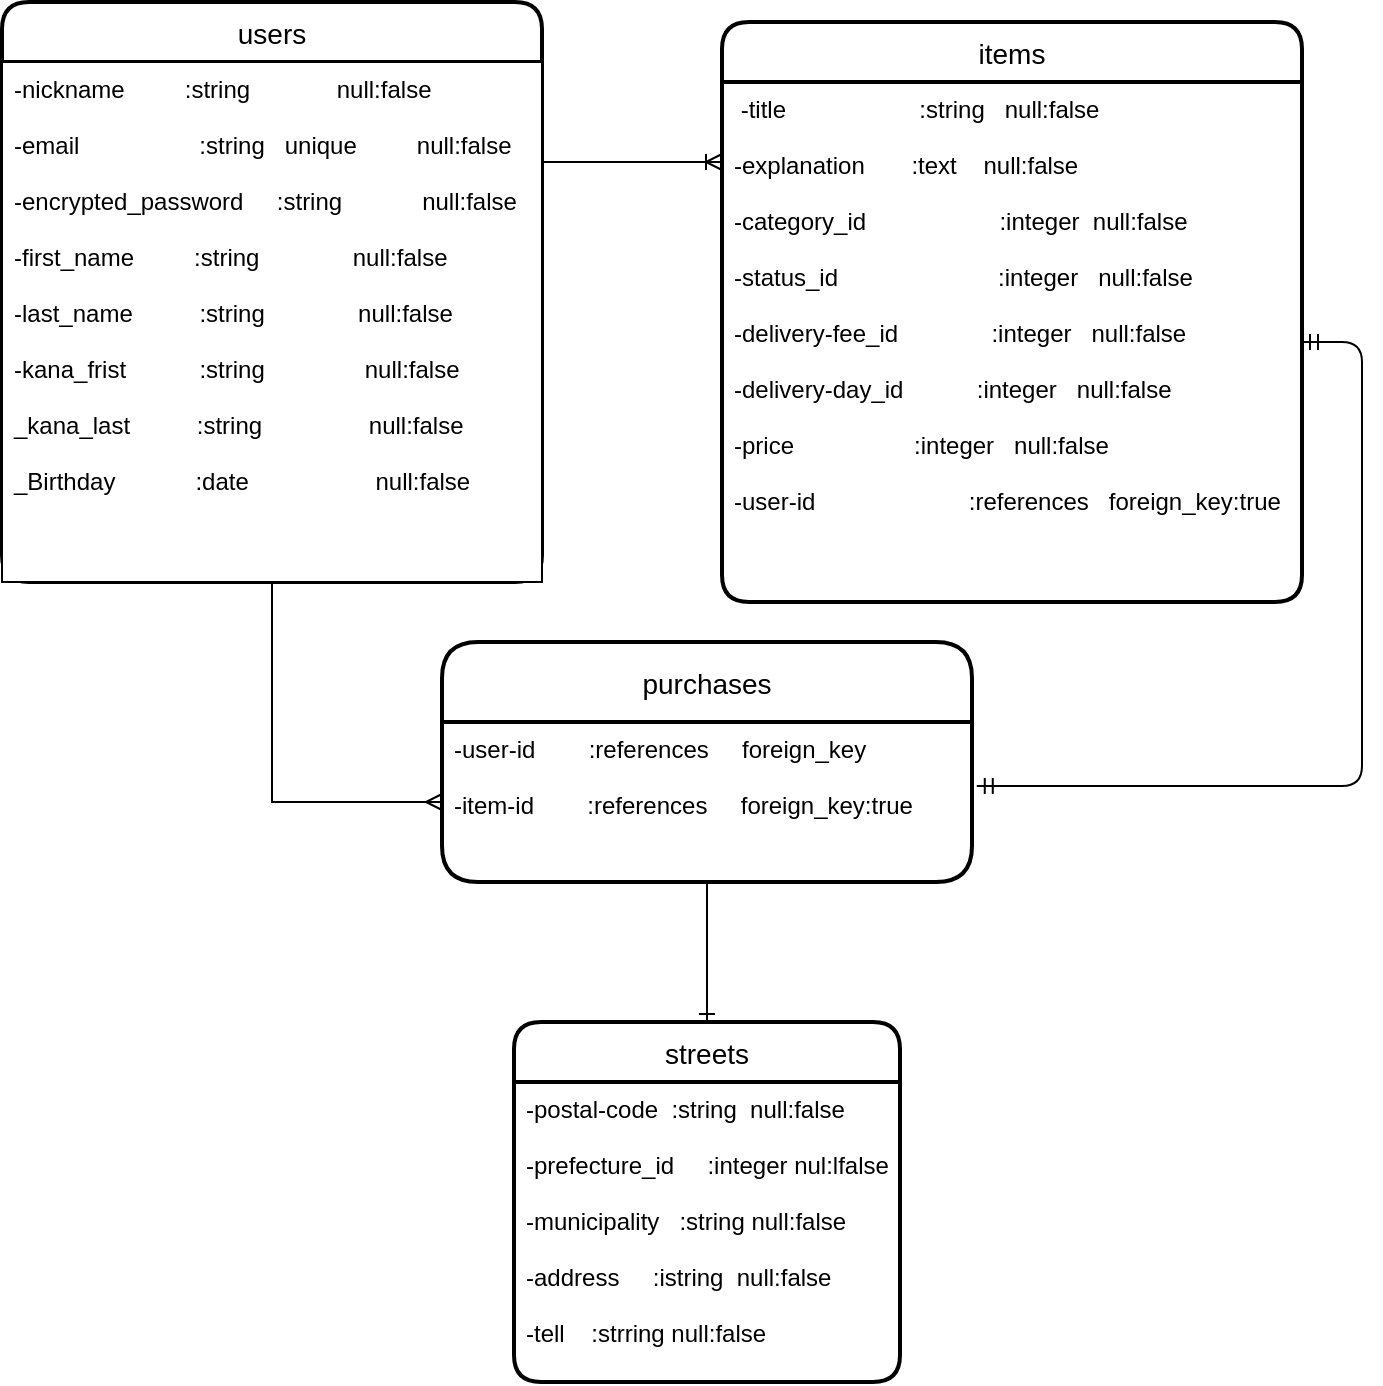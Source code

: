<mxfile version="13.6.5">
    <diagram id="rfZwEmLnuB5WNBPeV_9B" name="ページ1">
        <mxGraphModel dx="1748" dy="1849" grid="1" gridSize="10" guides="1" tooltips="1" connect="1" arrows="1" fold="1" page="1" pageScale="1" pageWidth="827" pageHeight="1169" math="0" shadow="0">
            <root>
                <mxCell id="0"/>
                <mxCell id="1" parent="0"/>
                <mxCell id="75" style="edgeStyle=orthogonalEdgeStyle;rounded=0;orthogonalLoop=1;jettySize=auto;html=1;exitX=0.5;exitY=1;exitDx=0;exitDy=0;entryX=0;entryY=0.5;entryDx=0;entryDy=0;endArrow=ERmany;endFill=0;" parent="1" source="42" target="58" edge="1">
                    <mxGeometry relative="1" as="geometry"/>
                </mxCell>
                <mxCell id="64" value="" style="edgeStyle=entityRelationEdgeStyle;fontSize=12;html=1;endArrow=ERoneToMany;" parent="1" edge="1">
                    <mxGeometry width="100" height="100" relative="1" as="geometry">
                        <mxPoint x="-550" y="-940" as="sourcePoint"/>
                        <mxPoint x="-360" y="-940" as="targetPoint"/>
                    </mxGeometry>
                </mxCell>
                <mxCell id="76" value="" style="edgeStyle=entityRelationEdgeStyle;fontSize=12;html=1;endArrow=ERmandOne;startArrow=ERmandOne;exitX=1.009;exitY=0.4;exitDx=0;exitDy=0;exitPerimeter=0;" parent="1" source="58" target="48" edge="1">
                    <mxGeometry width="100" height="100" relative="1" as="geometry">
                        <mxPoint x="-440" y="-640" as="sourcePoint"/>
                        <mxPoint x="-340" y="-740" as="targetPoint"/>
                    </mxGeometry>
                </mxCell>
                <mxCell id="84" style="edgeStyle=orthogonalEdgeStyle;rounded=0;orthogonalLoop=1;jettySize=auto;html=1;exitX=0.5;exitY=1;exitDx=0;exitDy=0;entryX=0.5;entryY=0;entryDx=0;entryDy=0;endArrow=ERone;endFill=0;" parent="1" source="58" target="77" edge="1">
                    <mxGeometry relative="1" as="geometry"/>
                </mxCell>
                <mxCell id="42" value="users" style="swimlane;childLayout=stackLayout;horizontal=1;startSize=30;horizontalStack=0;rounded=1;fontSize=14;fontStyle=0;strokeWidth=2;resizeParent=0;resizeLast=1;shadow=0;dashed=0;align=center;" parent="1" vertex="1">
                    <mxGeometry x="-720" y="-1020" width="270" height="290" as="geometry"/>
                </mxCell>
                <mxCell id="43" value="-nickname         :string             null:false  &#10;&#10;-email                  :string   unique         null:false&#10;&#10;-encrypted_password     :string            null:false&#10;&#10;-first_name         :string              null:false&#10;&#10;-last_name          :string              null:false&#10;&#10;-kana_frist           :string               null:false&#10;&#10;_kana_last          :string                null:false&#10; &#10;_Birthday            :date                   null:false&#10;&#10;&#10;&#10;&#10;&#10;&#10;" style="align=left;spacingLeft=4;fontSize=12;verticalAlign=top;resizable=0;rotatable=0;part=1;" parent="42" vertex="1">
                    <mxGeometry y="30" width="270" height="260" as="geometry"/>
                </mxCell>
                <mxCell id="47" value="items" style="swimlane;childLayout=stackLayout;horizontal=1;startSize=30;horizontalStack=0;rounded=1;fontSize=14;fontStyle=0;strokeWidth=2;resizeParent=0;resizeLast=1;shadow=0;dashed=0;align=center;" parent="1" vertex="1">
                    <mxGeometry x="-360" y="-1010" width="290" height="290" as="geometry"/>
                </mxCell>
                <mxCell id="48" value=" -title                    :string   null:false&#10;&#10;-explanation       :text    null:false&#10;&#10;-category_id                    :integer  null:false&#10;&#10;-status_id                        :integer   null:false&#10;&#10;-delivery-fee_id              :integer   null:false&#10;&#10;-delivery-day_id           :integer   null:false&#10;&#10;-price                  :integer   null:false&#10;&#10;-user-id                       :references   foreign_key:true&#10;" style="align=left;strokeColor=none;fillColor=none;spacingLeft=4;fontSize=12;verticalAlign=top;resizable=0;rotatable=0;part=1;" parent="47" vertex="1">
                    <mxGeometry y="30" width="290" height="260" as="geometry"/>
                </mxCell>
                <mxCell id="57" value="purchases" style="swimlane;childLayout=stackLayout;horizontal=1;startSize=40;horizontalStack=0;rounded=1;fontSize=14;fontStyle=0;strokeWidth=2;resizeParent=0;resizeLast=1;shadow=0;dashed=0;align=center;" parent="1" vertex="1">
                    <mxGeometry x="-500" y="-700" width="265" height="120" as="geometry"/>
                </mxCell>
                <mxCell id="58" value="-user-id        :references     foreign_key&#10;&#10;-item-id        :references     foreign_key:true&#10;&#10;" style="align=left;strokeColor=none;fillColor=none;spacingLeft=4;fontSize=12;verticalAlign=top;resizable=0;rotatable=0;part=1;" parent="57" vertex="1">
                    <mxGeometry y="40" width="265" height="80" as="geometry"/>
                </mxCell>
                <mxCell id="77" value="streets" style="swimlane;childLayout=stackLayout;horizontal=1;startSize=30;horizontalStack=0;rounded=1;fontSize=14;fontStyle=0;strokeWidth=2;resizeParent=0;resizeLast=1;shadow=0;dashed=0;align=center;" parent="1" vertex="1">
                    <mxGeometry x="-464" y="-510" width="193" height="180" as="geometry"/>
                </mxCell>
                <mxCell id="78" value="-postal-code  :string  null:false&#10;&#10;-prefecture_id     :integer nul:lfalse&#10;&#10;-municipality   :string null:false&#10;&#10;-address     :istring  null:false&#10;&#10;-tell    :strring null:false" style="align=left;strokeColor=none;fillColor=none;spacingLeft=4;fontSize=12;verticalAlign=top;resizable=0;rotatable=0;part=1;" parent="77" vertex="1">
                    <mxGeometry y="30" width="193" height="150" as="geometry"/>
                </mxCell>
            </root>
        </mxGraphModel>
    </diagram>
</mxfile>